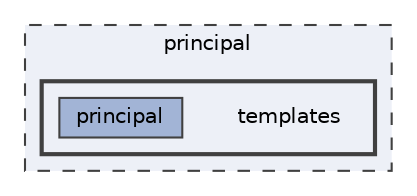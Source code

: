 digraph "principal/templates"
{
 // LATEX_PDF_SIZE
  bgcolor="transparent";
  edge [fontname=Helvetica,fontsize=10,labelfontname=Helvetica,labelfontsize=10];
  node [fontname=Helvetica,fontsize=10,shape=box,height=0.2,width=0.4];
  compound=true
  subgraph clusterdir_3c0d77317c9e7b2c4c8469ea4ae1f6a9 {
    graph [ bgcolor="#edf0f7", pencolor="grey25", label="principal", fontname=Helvetica,fontsize=10 style="filled,dashed", URL="dir_3c0d77317c9e7b2c4c8469ea4ae1f6a9.html",tooltip=""]
  subgraph clusterdir_cbc61c1166cd618106eeb27a1b9f32a9 {
    graph [ bgcolor="#edf0f7", pencolor="grey25", label="", fontname=Helvetica,fontsize=10 style="filled,bold", URL="dir_cbc61c1166cd618106eeb27a1b9f32a9.html",tooltip=""]
    dir_cbc61c1166cd618106eeb27a1b9f32a9 [shape=plaintext, label="templates"];
  dir_9a7ab49ca08597160901758b138f9373 [label="principal", fillcolor="#a2b4d6", color="grey25", style="filled", URL="dir_9a7ab49ca08597160901758b138f9373.html",tooltip=""];
  }
  }
}
